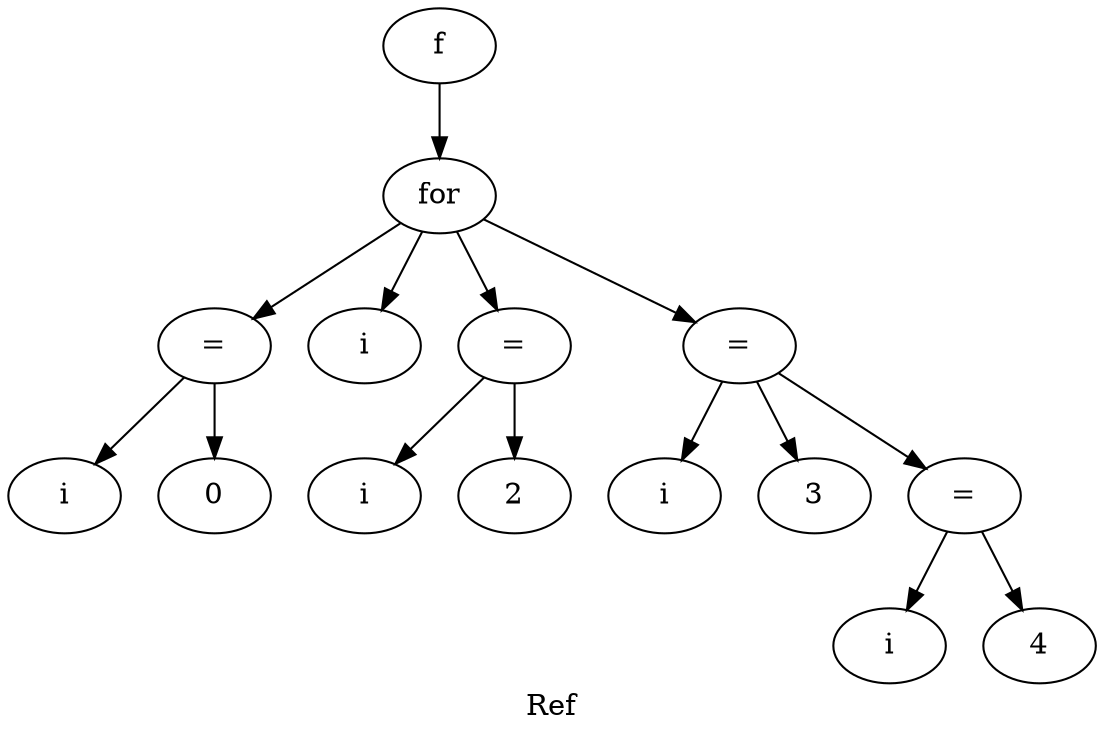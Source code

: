 digraph {
label="Ref";
x559fdc8426f0 -> x559fdc842590
x559fdc842590 -> x559fdc841940
x559fdc842590 -> x559fdc841ab0
x559fdc842590 -> x559fdc841de0
x559fdc842590 -> x559fdc842180
x559fdc841940 -> x559fdc841780
x559fdc841940 -> x559fdc841860
x559fdc841de0 -> x559fdc841c20
x559fdc841de0 -> x559fdc841d00
x559fdc842180 -> x559fdc841fc0
x559fdc842180 -> x559fdc8420a0
x559fdc842180 -> x559fdc8424b0
x559fdc8424b0 -> x559fdc8422f0
x559fdc8424b0 -> x559fdc8423d0
x559fdc8426f0 [label="f"];
x559fdc842590 [label="for"];
x559fdc841940 [label="="];
x559fdc841780 [label="i"];
x559fdc841860 [label="0"];
x559fdc841ab0 [label="i"];
x559fdc841de0 [label="="];
x559fdc841c20 [label="i"];
x559fdc841d00 [label="2"];
x559fdc842180 [label="="];
x559fdc841fc0 [label="i"];
x559fdc8420a0 [label="3"];
x559fdc8424b0 [label="="];
x559fdc8422f0 [label="i"];
x559fdc8423d0 [label="4"];
}
